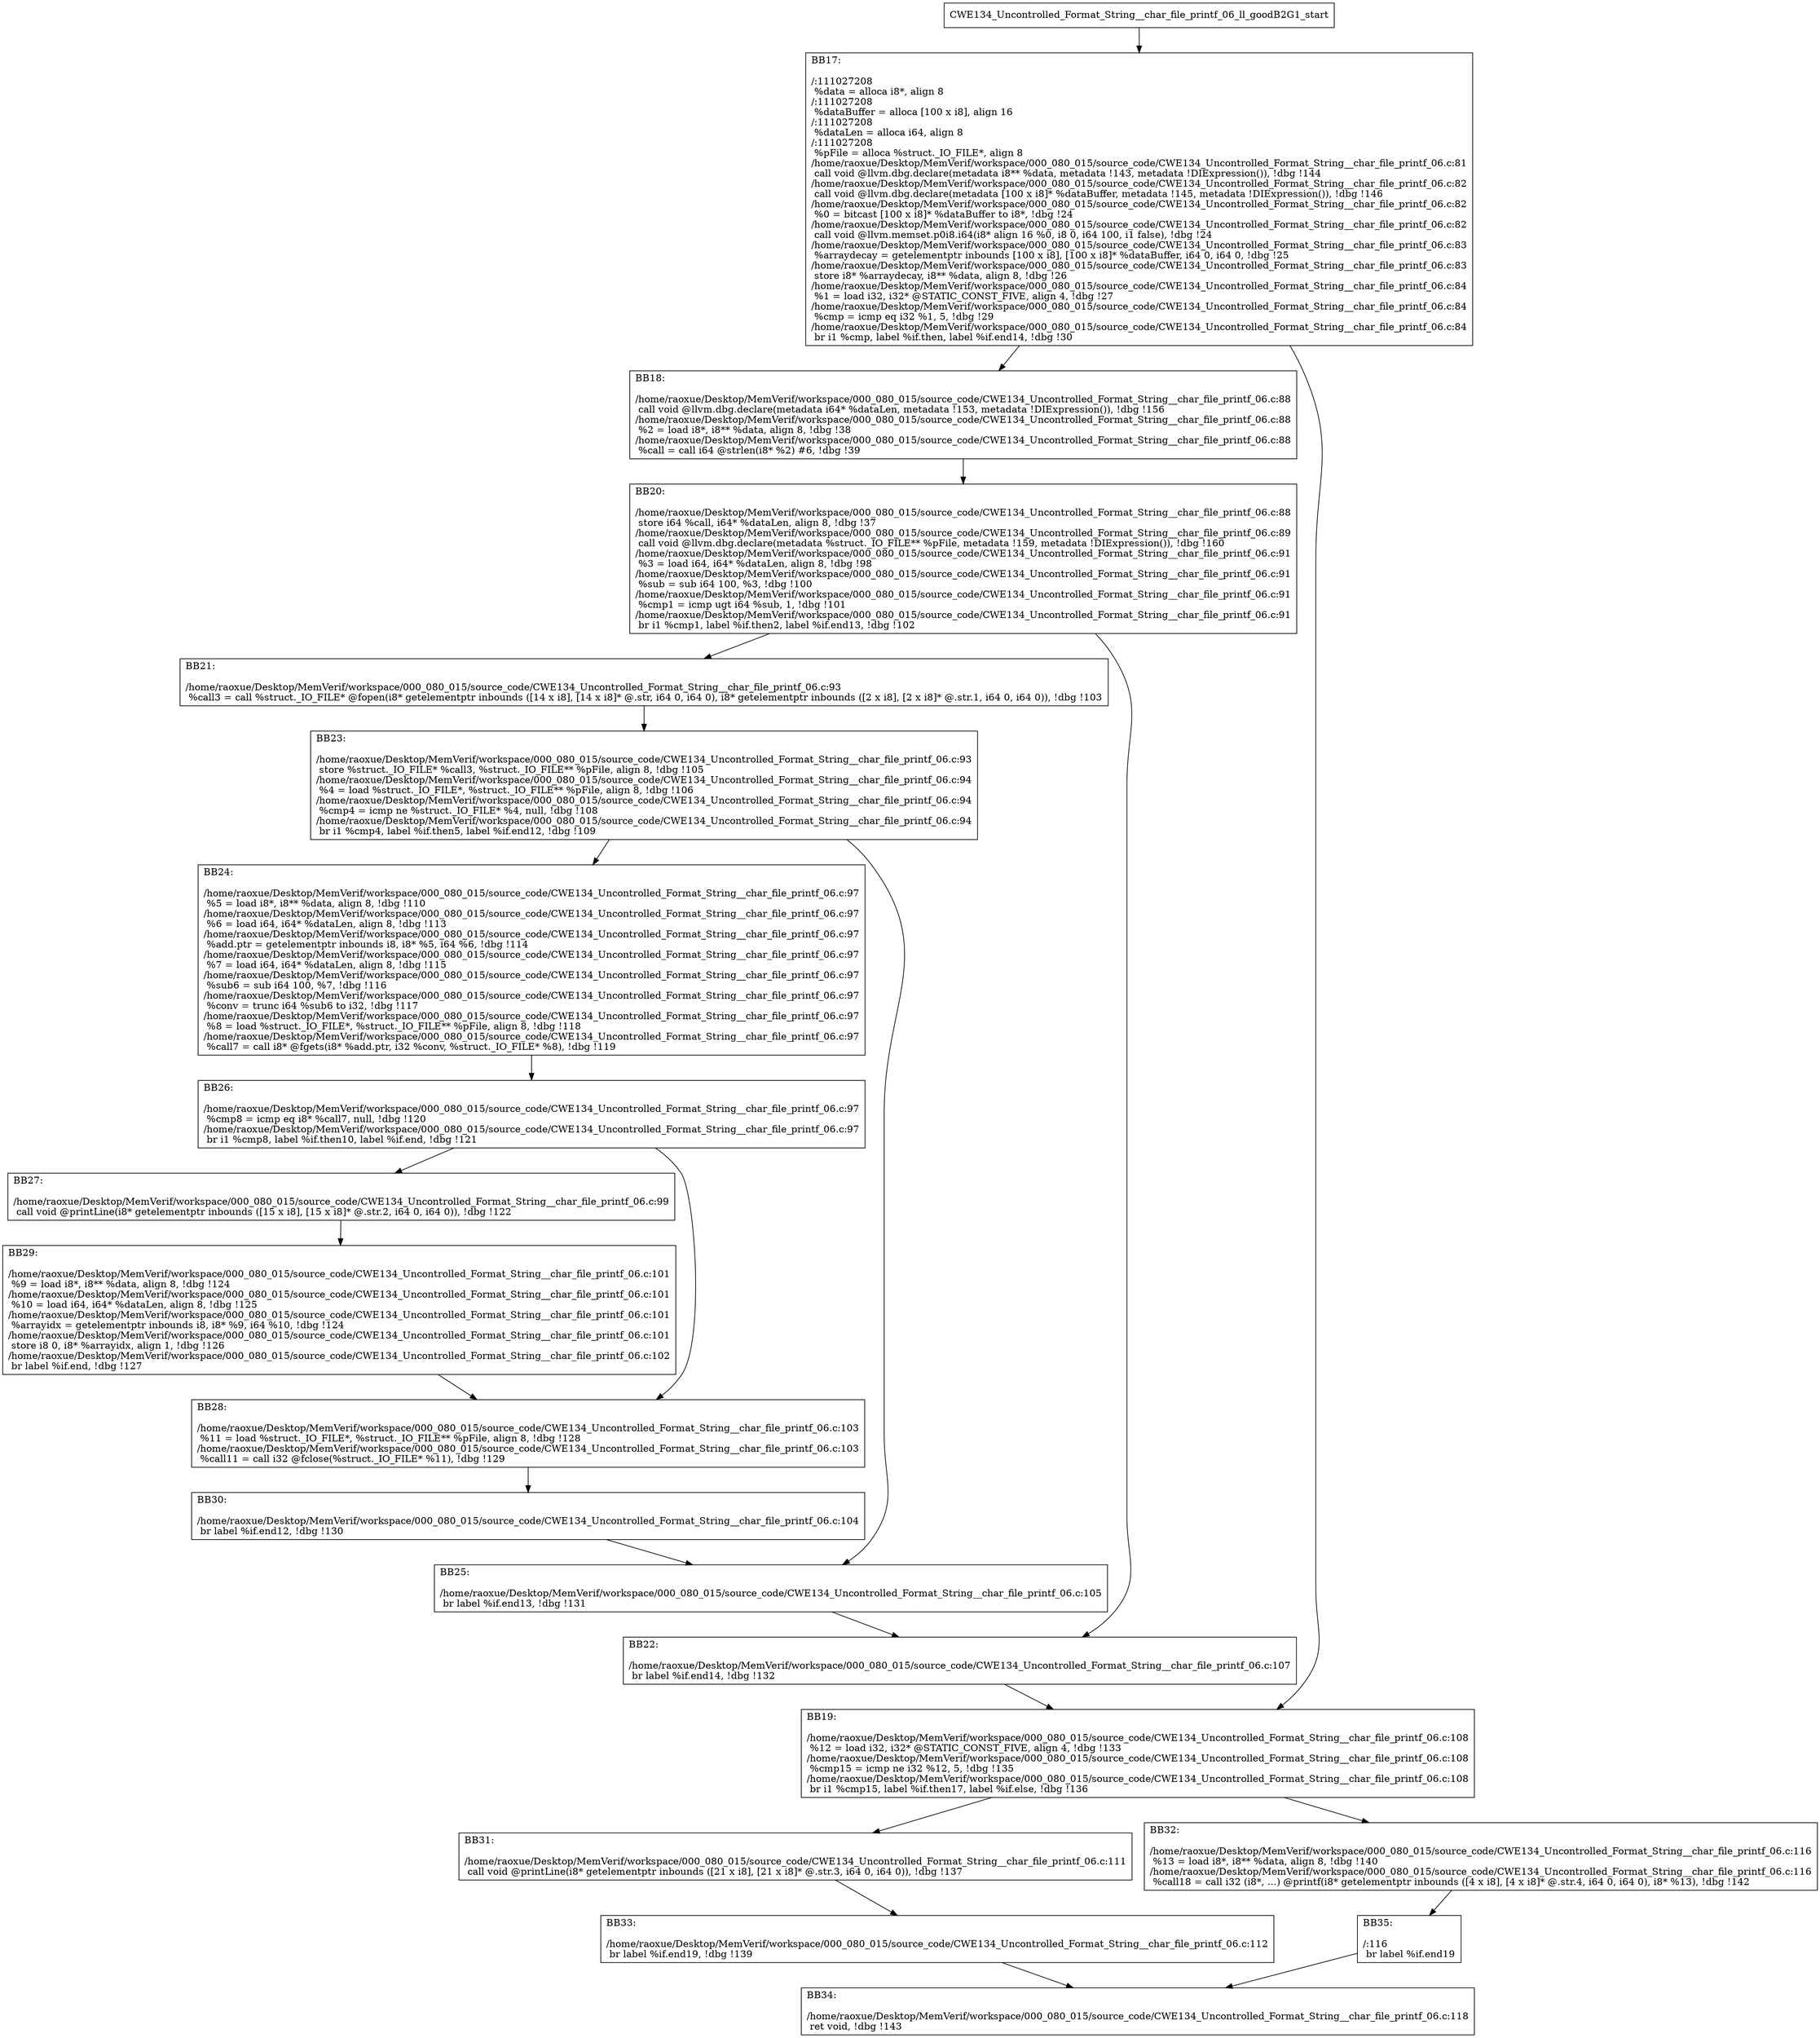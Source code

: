 digraph "CFG for'CWE134_Uncontrolled_Format_String__char_file_printf_06_ll_goodB2G1' function" {
	BBCWE134_Uncontrolled_Format_String__char_file_printf_06_ll_goodB2G1_start[shape=record,label="{CWE134_Uncontrolled_Format_String__char_file_printf_06_ll_goodB2G1_start}"];
	BBCWE134_Uncontrolled_Format_String__char_file_printf_06_ll_goodB2G1_start-> CWE134_Uncontrolled_Format_String__char_file_printf_06_ll_goodB2G1BB17;
	CWE134_Uncontrolled_Format_String__char_file_printf_06_ll_goodB2G1BB17 [shape=record, label="{BB17:\l\l/:111027208\l
  %data = alloca i8*, align 8\l
/:111027208\l
  %dataBuffer = alloca [100 x i8], align 16\l
/:111027208\l
  %dataLen = alloca i64, align 8\l
/:111027208\l
  %pFile = alloca %struct._IO_FILE*, align 8\l
/home/raoxue/Desktop/MemVerif/workspace/000_080_015/source_code/CWE134_Uncontrolled_Format_String__char_file_printf_06.c:81\l
  call void @llvm.dbg.declare(metadata i8** %data, metadata !143, metadata !DIExpression()), !dbg !144\l
/home/raoxue/Desktop/MemVerif/workspace/000_080_015/source_code/CWE134_Uncontrolled_Format_String__char_file_printf_06.c:82\l
  call void @llvm.dbg.declare(metadata [100 x i8]* %dataBuffer, metadata !145, metadata !DIExpression()), !dbg !146\l
/home/raoxue/Desktop/MemVerif/workspace/000_080_015/source_code/CWE134_Uncontrolled_Format_String__char_file_printf_06.c:82\l
  %0 = bitcast [100 x i8]* %dataBuffer to i8*, !dbg !24\l
/home/raoxue/Desktop/MemVerif/workspace/000_080_015/source_code/CWE134_Uncontrolled_Format_String__char_file_printf_06.c:82\l
  call void @llvm.memset.p0i8.i64(i8* align 16 %0, i8 0, i64 100, i1 false), !dbg !24\l
/home/raoxue/Desktop/MemVerif/workspace/000_080_015/source_code/CWE134_Uncontrolled_Format_String__char_file_printf_06.c:83\l
  %arraydecay = getelementptr inbounds [100 x i8], [100 x i8]* %dataBuffer, i64 0, i64 0, !dbg !25\l
/home/raoxue/Desktop/MemVerif/workspace/000_080_015/source_code/CWE134_Uncontrolled_Format_String__char_file_printf_06.c:83\l
  store i8* %arraydecay, i8** %data, align 8, !dbg !26\l
/home/raoxue/Desktop/MemVerif/workspace/000_080_015/source_code/CWE134_Uncontrolled_Format_String__char_file_printf_06.c:84\l
  %1 = load i32, i32* @STATIC_CONST_FIVE, align 4, !dbg !27\l
/home/raoxue/Desktop/MemVerif/workspace/000_080_015/source_code/CWE134_Uncontrolled_Format_String__char_file_printf_06.c:84\l
  %cmp = icmp eq i32 %1, 5, !dbg !29\l
/home/raoxue/Desktop/MemVerif/workspace/000_080_015/source_code/CWE134_Uncontrolled_Format_String__char_file_printf_06.c:84\l
  br i1 %cmp, label %if.then, label %if.end14, !dbg !30\l
}"];
	CWE134_Uncontrolled_Format_String__char_file_printf_06_ll_goodB2G1BB17-> CWE134_Uncontrolled_Format_String__char_file_printf_06_ll_goodB2G1BB18;
	CWE134_Uncontrolled_Format_String__char_file_printf_06_ll_goodB2G1BB17-> CWE134_Uncontrolled_Format_String__char_file_printf_06_ll_goodB2G1BB19;
	CWE134_Uncontrolled_Format_String__char_file_printf_06_ll_goodB2G1BB18 [shape=record, label="{BB18:\l\l/home/raoxue/Desktop/MemVerif/workspace/000_080_015/source_code/CWE134_Uncontrolled_Format_String__char_file_printf_06.c:88\l
  call void @llvm.dbg.declare(metadata i64* %dataLen, metadata !153, metadata !DIExpression()), !dbg !156\l
/home/raoxue/Desktop/MemVerif/workspace/000_080_015/source_code/CWE134_Uncontrolled_Format_String__char_file_printf_06.c:88\l
  %2 = load i8*, i8** %data, align 8, !dbg !38\l
/home/raoxue/Desktop/MemVerif/workspace/000_080_015/source_code/CWE134_Uncontrolled_Format_String__char_file_printf_06.c:88\l
  %call = call i64 @strlen(i8* %2) #6, !dbg !39\l
}"];
	CWE134_Uncontrolled_Format_String__char_file_printf_06_ll_goodB2G1BB18-> CWE134_Uncontrolled_Format_String__char_file_printf_06_ll_goodB2G1BB20;
	CWE134_Uncontrolled_Format_String__char_file_printf_06_ll_goodB2G1BB20 [shape=record, label="{BB20:\l\l/home/raoxue/Desktop/MemVerif/workspace/000_080_015/source_code/CWE134_Uncontrolled_Format_String__char_file_printf_06.c:88\l
  store i64 %call, i64* %dataLen, align 8, !dbg !37\l
/home/raoxue/Desktop/MemVerif/workspace/000_080_015/source_code/CWE134_Uncontrolled_Format_String__char_file_printf_06.c:89\l
  call void @llvm.dbg.declare(metadata %struct._IO_FILE** %pFile, metadata !159, metadata !DIExpression()), !dbg !160\l
/home/raoxue/Desktop/MemVerif/workspace/000_080_015/source_code/CWE134_Uncontrolled_Format_String__char_file_printf_06.c:91\l
  %3 = load i64, i64* %dataLen, align 8, !dbg !98\l
/home/raoxue/Desktop/MemVerif/workspace/000_080_015/source_code/CWE134_Uncontrolled_Format_String__char_file_printf_06.c:91\l
  %sub = sub i64 100, %3, !dbg !100\l
/home/raoxue/Desktop/MemVerif/workspace/000_080_015/source_code/CWE134_Uncontrolled_Format_String__char_file_printf_06.c:91\l
  %cmp1 = icmp ugt i64 %sub, 1, !dbg !101\l
/home/raoxue/Desktop/MemVerif/workspace/000_080_015/source_code/CWE134_Uncontrolled_Format_String__char_file_printf_06.c:91\l
  br i1 %cmp1, label %if.then2, label %if.end13, !dbg !102\l
}"];
	CWE134_Uncontrolled_Format_String__char_file_printf_06_ll_goodB2G1BB20-> CWE134_Uncontrolled_Format_String__char_file_printf_06_ll_goodB2G1BB21;
	CWE134_Uncontrolled_Format_String__char_file_printf_06_ll_goodB2G1BB20-> CWE134_Uncontrolled_Format_String__char_file_printf_06_ll_goodB2G1BB22;
	CWE134_Uncontrolled_Format_String__char_file_printf_06_ll_goodB2G1BB21 [shape=record, label="{BB21:\l\l/home/raoxue/Desktop/MemVerif/workspace/000_080_015/source_code/CWE134_Uncontrolled_Format_String__char_file_printf_06.c:93\l
  %call3 = call %struct._IO_FILE* @fopen(i8* getelementptr inbounds ([14 x i8], [14 x i8]* @.str, i64 0, i64 0), i8* getelementptr inbounds ([2 x i8], [2 x i8]* @.str.1, i64 0, i64 0)), !dbg !103\l
}"];
	CWE134_Uncontrolled_Format_String__char_file_printf_06_ll_goodB2G1BB21-> CWE134_Uncontrolled_Format_String__char_file_printf_06_ll_goodB2G1BB23;
	CWE134_Uncontrolled_Format_String__char_file_printf_06_ll_goodB2G1BB23 [shape=record, label="{BB23:\l\l/home/raoxue/Desktop/MemVerif/workspace/000_080_015/source_code/CWE134_Uncontrolled_Format_String__char_file_printf_06.c:93\l
  store %struct._IO_FILE* %call3, %struct._IO_FILE** %pFile, align 8, !dbg !105\l
/home/raoxue/Desktop/MemVerif/workspace/000_080_015/source_code/CWE134_Uncontrolled_Format_String__char_file_printf_06.c:94\l
  %4 = load %struct._IO_FILE*, %struct._IO_FILE** %pFile, align 8, !dbg !106\l
/home/raoxue/Desktop/MemVerif/workspace/000_080_015/source_code/CWE134_Uncontrolled_Format_String__char_file_printf_06.c:94\l
  %cmp4 = icmp ne %struct._IO_FILE* %4, null, !dbg !108\l
/home/raoxue/Desktop/MemVerif/workspace/000_080_015/source_code/CWE134_Uncontrolled_Format_String__char_file_printf_06.c:94\l
  br i1 %cmp4, label %if.then5, label %if.end12, !dbg !109\l
}"];
	CWE134_Uncontrolled_Format_String__char_file_printf_06_ll_goodB2G1BB23-> CWE134_Uncontrolled_Format_String__char_file_printf_06_ll_goodB2G1BB24;
	CWE134_Uncontrolled_Format_String__char_file_printf_06_ll_goodB2G1BB23-> CWE134_Uncontrolled_Format_String__char_file_printf_06_ll_goodB2G1BB25;
	CWE134_Uncontrolled_Format_String__char_file_printf_06_ll_goodB2G1BB24 [shape=record, label="{BB24:\l\l/home/raoxue/Desktop/MemVerif/workspace/000_080_015/source_code/CWE134_Uncontrolled_Format_String__char_file_printf_06.c:97\l
  %5 = load i8*, i8** %data, align 8, !dbg !110\l
/home/raoxue/Desktop/MemVerif/workspace/000_080_015/source_code/CWE134_Uncontrolled_Format_String__char_file_printf_06.c:97\l
  %6 = load i64, i64* %dataLen, align 8, !dbg !113\l
/home/raoxue/Desktop/MemVerif/workspace/000_080_015/source_code/CWE134_Uncontrolled_Format_String__char_file_printf_06.c:97\l
  %add.ptr = getelementptr inbounds i8, i8* %5, i64 %6, !dbg !114\l
/home/raoxue/Desktop/MemVerif/workspace/000_080_015/source_code/CWE134_Uncontrolled_Format_String__char_file_printf_06.c:97\l
  %7 = load i64, i64* %dataLen, align 8, !dbg !115\l
/home/raoxue/Desktop/MemVerif/workspace/000_080_015/source_code/CWE134_Uncontrolled_Format_String__char_file_printf_06.c:97\l
  %sub6 = sub i64 100, %7, !dbg !116\l
/home/raoxue/Desktop/MemVerif/workspace/000_080_015/source_code/CWE134_Uncontrolled_Format_String__char_file_printf_06.c:97\l
  %conv = trunc i64 %sub6 to i32, !dbg !117\l
/home/raoxue/Desktop/MemVerif/workspace/000_080_015/source_code/CWE134_Uncontrolled_Format_String__char_file_printf_06.c:97\l
  %8 = load %struct._IO_FILE*, %struct._IO_FILE** %pFile, align 8, !dbg !118\l
/home/raoxue/Desktop/MemVerif/workspace/000_080_015/source_code/CWE134_Uncontrolled_Format_String__char_file_printf_06.c:97\l
  %call7 = call i8* @fgets(i8* %add.ptr, i32 %conv, %struct._IO_FILE* %8), !dbg !119\l
}"];
	CWE134_Uncontrolled_Format_String__char_file_printf_06_ll_goodB2G1BB24-> CWE134_Uncontrolled_Format_String__char_file_printf_06_ll_goodB2G1BB26;
	CWE134_Uncontrolled_Format_String__char_file_printf_06_ll_goodB2G1BB26 [shape=record, label="{BB26:\l\l/home/raoxue/Desktop/MemVerif/workspace/000_080_015/source_code/CWE134_Uncontrolled_Format_String__char_file_printf_06.c:97\l
  %cmp8 = icmp eq i8* %call7, null, !dbg !120\l
/home/raoxue/Desktop/MemVerif/workspace/000_080_015/source_code/CWE134_Uncontrolled_Format_String__char_file_printf_06.c:97\l
  br i1 %cmp8, label %if.then10, label %if.end, !dbg !121\l
}"];
	CWE134_Uncontrolled_Format_String__char_file_printf_06_ll_goodB2G1BB26-> CWE134_Uncontrolled_Format_String__char_file_printf_06_ll_goodB2G1BB27;
	CWE134_Uncontrolled_Format_String__char_file_printf_06_ll_goodB2G1BB26-> CWE134_Uncontrolled_Format_String__char_file_printf_06_ll_goodB2G1BB28;
	CWE134_Uncontrolled_Format_String__char_file_printf_06_ll_goodB2G1BB27 [shape=record, label="{BB27:\l\l/home/raoxue/Desktop/MemVerif/workspace/000_080_015/source_code/CWE134_Uncontrolled_Format_String__char_file_printf_06.c:99\l
  call void @printLine(i8* getelementptr inbounds ([15 x i8], [15 x i8]* @.str.2, i64 0, i64 0)), !dbg !122\l
}"];
	CWE134_Uncontrolled_Format_String__char_file_printf_06_ll_goodB2G1BB27-> CWE134_Uncontrolled_Format_String__char_file_printf_06_ll_goodB2G1BB29;
	CWE134_Uncontrolled_Format_String__char_file_printf_06_ll_goodB2G1BB29 [shape=record, label="{BB29:\l\l/home/raoxue/Desktop/MemVerif/workspace/000_080_015/source_code/CWE134_Uncontrolled_Format_String__char_file_printf_06.c:101\l
  %9 = load i8*, i8** %data, align 8, !dbg !124\l
/home/raoxue/Desktop/MemVerif/workspace/000_080_015/source_code/CWE134_Uncontrolled_Format_String__char_file_printf_06.c:101\l
  %10 = load i64, i64* %dataLen, align 8, !dbg !125\l
/home/raoxue/Desktop/MemVerif/workspace/000_080_015/source_code/CWE134_Uncontrolled_Format_String__char_file_printf_06.c:101\l
  %arrayidx = getelementptr inbounds i8, i8* %9, i64 %10, !dbg !124\l
/home/raoxue/Desktop/MemVerif/workspace/000_080_015/source_code/CWE134_Uncontrolled_Format_String__char_file_printf_06.c:101\l
  store i8 0, i8* %arrayidx, align 1, !dbg !126\l
/home/raoxue/Desktop/MemVerif/workspace/000_080_015/source_code/CWE134_Uncontrolled_Format_String__char_file_printf_06.c:102\l
  br label %if.end, !dbg !127\l
}"];
	CWE134_Uncontrolled_Format_String__char_file_printf_06_ll_goodB2G1BB29-> CWE134_Uncontrolled_Format_String__char_file_printf_06_ll_goodB2G1BB28;
	CWE134_Uncontrolled_Format_String__char_file_printf_06_ll_goodB2G1BB28 [shape=record, label="{BB28:\l\l/home/raoxue/Desktop/MemVerif/workspace/000_080_015/source_code/CWE134_Uncontrolled_Format_String__char_file_printf_06.c:103\l
  %11 = load %struct._IO_FILE*, %struct._IO_FILE** %pFile, align 8, !dbg !128\l
/home/raoxue/Desktop/MemVerif/workspace/000_080_015/source_code/CWE134_Uncontrolled_Format_String__char_file_printf_06.c:103\l
  %call11 = call i32 @fclose(%struct._IO_FILE* %11), !dbg !129\l
}"];
	CWE134_Uncontrolled_Format_String__char_file_printf_06_ll_goodB2G1BB28-> CWE134_Uncontrolled_Format_String__char_file_printf_06_ll_goodB2G1BB30;
	CWE134_Uncontrolled_Format_String__char_file_printf_06_ll_goodB2G1BB30 [shape=record, label="{BB30:\l\l/home/raoxue/Desktop/MemVerif/workspace/000_080_015/source_code/CWE134_Uncontrolled_Format_String__char_file_printf_06.c:104\l
  br label %if.end12, !dbg !130\l
}"];
	CWE134_Uncontrolled_Format_String__char_file_printf_06_ll_goodB2G1BB30-> CWE134_Uncontrolled_Format_String__char_file_printf_06_ll_goodB2G1BB25;
	CWE134_Uncontrolled_Format_String__char_file_printf_06_ll_goodB2G1BB25 [shape=record, label="{BB25:\l\l/home/raoxue/Desktop/MemVerif/workspace/000_080_015/source_code/CWE134_Uncontrolled_Format_String__char_file_printf_06.c:105\l
  br label %if.end13, !dbg !131\l
}"];
	CWE134_Uncontrolled_Format_String__char_file_printf_06_ll_goodB2G1BB25-> CWE134_Uncontrolled_Format_String__char_file_printf_06_ll_goodB2G1BB22;
	CWE134_Uncontrolled_Format_String__char_file_printf_06_ll_goodB2G1BB22 [shape=record, label="{BB22:\l\l/home/raoxue/Desktop/MemVerif/workspace/000_080_015/source_code/CWE134_Uncontrolled_Format_String__char_file_printf_06.c:107\l
  br label %if.end14, !dbg !132\l
}"];
	CWE134_Uncontrolled_Format_String__char_file_printf_06_ll_goodB2G1BB22-> CWE134_Uncontrolled_Format_String__char_file_printf_06_ll_goodB2G1BB19;
	CWE134_Uncontrolled_Format_String__char_file_printf_06_ll_goodB2G1BB19 [shape=record, label="{BB19:\l\l/home/raoxue/Desktop/MemVerif/workspace/000_080_015/source_code/CWE134_Uncontrolled_Format_String__char_file_printf_06.c:108\l
  %12 = load i32, i32* @STATIC_CONST_FIVE, align 4, !dbg !133\l
/home/raoxue/Desktop/MemVerif/workspace/000_080_015/source_code/CWE134_Uncontrolled_Format_String__char_file_printf_06.c:108\l
  %cmp15 = icmp ne i32 %12, 5, !dbg !135\l
/home/raoxue/Desktop/MemVerif/workspace/000_080_015/source_code/CWE134_Uncontrolled_Format_String__char_file_printf_06.c:108\l
  br i1 %cmp15, label %if.then17, label %if.else, !dbg !136\l
}"];
	CWE134_Uncontrolled_Format_String__char_file_printf_06_ll_goodB2G1BB19-> CWE134_Uncontrolled_Format_String__char_file_printf_06_ll_goodB2G1BB31;
	CWE134_Uncontrolled_Format_String__char_file_printf_06_ll_goodB2G1BB19-> CWE134_Uncontrolled_Format_String__char_file_printf_06_ll_goodB2G1BB32;
	CWE134_Uncontrolled_Format_String__char_file_printf_06_ll_goodB2G1BB31 [shape=record, label="{BB31:\l\l/home/raoxue/Desktop/MemVerif/workspace/000_080_015/source_code/CWE134_Uncontrolled_Format_String__char_file_printf_06.c:111\l
  call void @printLine(i8* getelementptr inbounds ([21 x i8], [21 x i8]* @.str.3, i64 0, i64 0)), !dbg !137\l
}"];
	CWE134_Uncontrolled_Format_String__char_file_printf_06_ll_goodB2G1BB31-> CWE134_Uncontrolled_Format_String__char_file_printf_06_ll_goodB2G1BB33;
	CWE134_Uncontrolled_Format_String__char_file_printf_06_ll_goodB2G1BB33 [shape=record, label="{BB33:\l\l/home/raoxue/Desktop/MemVerif/workspace/000_080_015/source_code/CWE134_Uncontrolled_Format_String__char_file_printf_06.c:112\l
  br label %if.end19, !dbg !139\l
}"];
	CWE134_Uncontrolled_Format_String__char_file_printf_06_ll_goodB2G1BB33-> CWE134_Uncontrolled_Format_String__char_file_printf_06_ll_goodB2G1BB34;
	CWE134_Uncontrolled_Format_String__char_file_printf_06_ll_goodB2G1BB32 [shape=record, label="{BB32:\l\l/home/raoxue/Desktop/MemVerif/workspace/000_080_015/source_code/CWE134_Uncontrolled_Format_String__char_file_printf_06.c:116\l
  %13 = load i8*, i8** %data, align 8, !dbg !140\l
/home/raoxue/Desktop/MemVerif/workspace/000_080_015/source_code/CWE134_Uncontrolled_Format_String__char_file_printf_06.c:116\l
  %call18 = call i32 (i8*, ...) @printf(i8* getelementptr inbounds ([4 x i8], [4 x i8]* @.str.4, i64 0, i64 0), i8* %13), !dbg !142\l
}"];
	CWE134_Uncontrolled_Format_String__char_file_printf_06_ll_goodB2G1BB32-> CWE134_Uncontrolled_Format_String__char_file_printf_06_ll_goodB2G1BB35;
	CWE134_Uncontrolled_Format_String__char_file_printf_06_ll_goodB2G1BB35 [shape=record, label="{BB35:\l\l/:116\l
  br label %if.end19\l
}"];
	CWE134_Uncontrolled_Format_String__char_file_printf_06_ll_goodB2G1BB35-> CWE134_Uncontrolled_Format_String__char_file_printf_06_ll_goodB2G1BB34;
	CWE134_Uncontrolled_Format_String__char_file_printf_06_ll_goodB2G1BB34 [shape=record, label="{BB34:\l\l/home/raoxue/Desktop/MemVerif/workspace/000_080_015/source_code/CWE134_Uncontrolled_Format_String__char_file_printf_06.c:118\l
  ret void, !dbg !143\l
}"];
}
